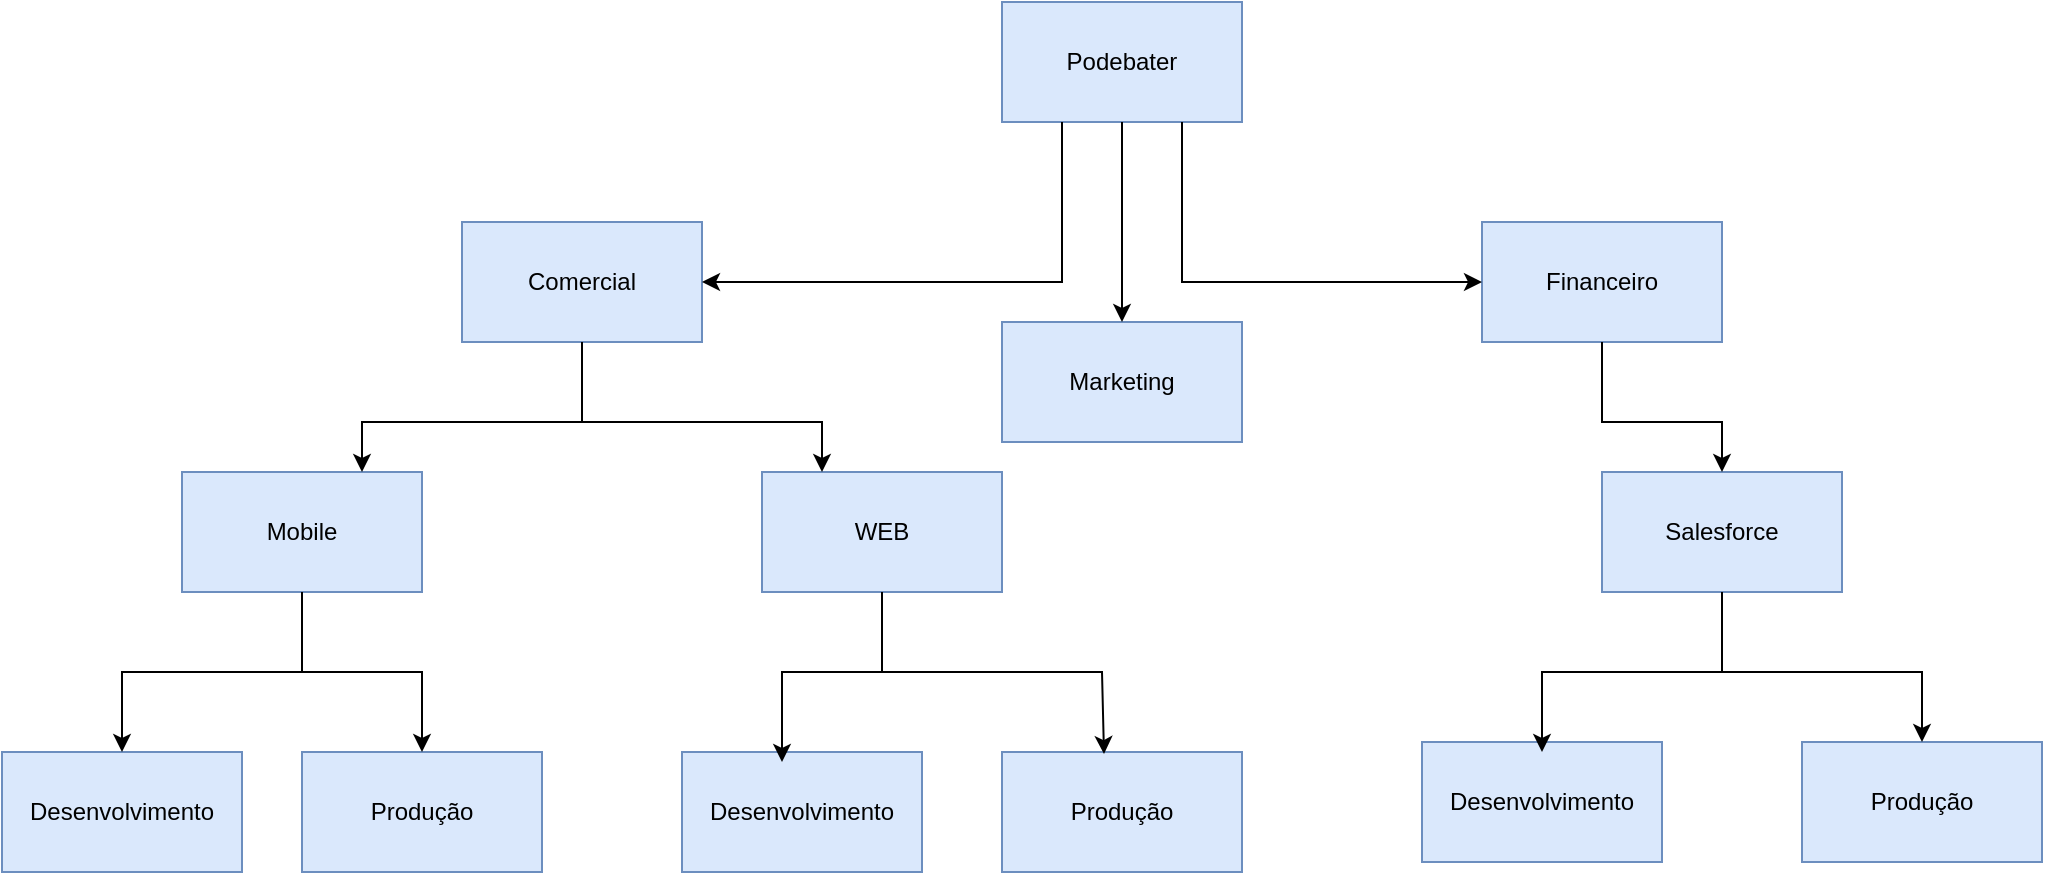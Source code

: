 <mxfile version="20.3.0" type="device" pages="2"><diagram id="e4m6oPnyQmK_Mry6V04D" name="organizacao_gcp"><mxGraphModel dx="2272" dy="905" grid="1" gridSize="10" guides="1" tooltips="1" connect="1" arrows="1" fold="1" page="1" pageScale="1" pageWidth="850" pageHeight="1100" math="0" shadow="0"><root><mxCell id="0"/><mxCell id="1" parent="0"/><mxCell id="CTZlk-Qry15hm3T9KYX4-1" value="" style="rounded=0;whiteSpace=wrap;html=1;fillColor=#dae8fc;strokeColor=#6c8ebf;" parent="1" vertex="1"><mxGeometry x="270" y="150" width="120" height="60" as="geometry"/></mxCell><mxCell id="CTZlk-Qry15hm3T9KYX4-2" value="Podebater" style="text;html=1;strokeColor=none;fillColor=none;align=center;verticalAlign=middle;whiteSpace=wrap;rounded=0;" parent="1" vertex="1"><mxGeometry x="300" y="165" width="60" height="30" as="geometry"/></mxCell><mxCell id="CTZlk-Qry15hm3T9KYX4-3" value="" style="rounded=0;whiteSpace=wrap;html=1;fillColor=#dae8fc;strokeColor=#6c8ebf;" parent="1" vertex="1"><mxGeometry y="260" width="120" height="60" as="geometry"/></mxCell><mxCell id="CTZlk-Qry15hm3T9KYX4-4" value="Comercial&lt;span style=&quot;color: rgba(0, 0, 0, 0); font-family: monospace; font-size: 0px; text-align: start;&quot;&gt;%3CmxGraphModel%3E%3Croot%3E%3CmxCell%20id%3D%220%22%2F%3E%3CmxCell%20id%3D%221%22%20parent%3D%220%22%2F%3E%3CmxCell%20id%3D%222%22%20value%3D%22%22%20style%3D%22rounded%3D0%3BwhiteSpace%3Dwrap%3Bhtml%3D1%3BfillColor%3D%23dae8fc%3BstrokeColor%3D%236c8ebf%3B%22%20vertex%3D%221%22%20parent%3D%221%22%3E%3CmxGeometry%20x%3D%22270%22%20y%3D%22150%22%20width%3D%22120%22%20height%3D%2260%22%20as%3D%22geometry%22%2F%3E%3C%2FmxCell%3E%3CmxCell%20id%3D%223%22%20value%3D%22Podebater%22%20style%3D%22text%3Bhtml%3D1%3BstrokeColor%3Dnone%3BfillColor%3Dnone%3Balign%3Dcenter%3BverticalAlign%3Dmiddle%3BwhiteSpace%3Dwrap%3Brounded%3D0%3B%22%20vertex%3D%221%22%20parent%3D%221%22%3E%3CmxGeometry%20x%3D%22300%22%20y%3D%22165%22%20width%3D%2260%22%20height%3D%2230%22%20as%3D%22geometry%22%2F%3E%3C%2FmxCell%3E%3C%2Froot%3E%3C%2FmxGraphModel%3E&lt;/span&gt;" style="text;html=1;strokeColor=none;fillColor=none;align=center;verticalAlign=middle;whiteSpace=wrap;rounded=0;" parent="1" vertex="1"><mxGeometry x="30" y="275" width="60" height="30" as="geometry"/></mxCell><mxCell id="CTZlk-Qry15hm3T9KYX4-5" value="" style="rounded=0;whiteSpace=wrap;html=1;fillColor=#dae8fc;strokeColor=#6c8ebf;" parent="1" vertex="1"><mxGeometry x="510" y="260" width="120" height="60" as="geometry"/></mxCell><mxCell id="CTZlk-Qry15hm3T9KYX4-6" value="Financeiro" style="text;html=1;strokeColor=none;fillColor=none;align=center;verticalAlign=middle;whiteSpace=wrap;rounded=0;" parent="1" vertex="1"><mxGeometry x="540" y="275" width="60" height="30" as="geometry"/></mxCell><mxCell id="CTZlk-Qry15hm3T9KYX4-7" value="" style="rounded=0;whiteSpace=wrap;html=1;fillColor=#dae8fc;strokeColor=#6c8ebf;" parent="1" vertex="1"><mxGeometry x="570" y="385" width="120" height="60" as="geometry"/></mxCell><mxCell id="CTZlk-Qry15hm3T9KYX4-8" value="Salesforce&lt;span style=&quot;color: rgba(0, 0, 0, 0); font-family: monospace; font-size: 0px; text-align: start;&quot;&gt;%3CmxGraphModel%3E%3Croot%3E%3CmxCell%20id%3D%220%22%2F%3E%3CmxCell%20id%3D%221%22%20parent%3D%220%22%2F%3E%3CmxCell%20id%3D%222%22%20value%3D%22%22%20style%3D%22rounded%3D0%3BwhiteSpace%3Dwrap%3Bhtml%3D1%3BfillColor%3D%23dae8fc%3BstrokeColor%3D%236c8ebf%3B%22%20vertex%3D%221%22%20parent%3D%221%22%3E%3CmxGeometry%20x%3D%22270%22%20y%3D%22150%22%20width%3D%22120%22%20height%3D%2260%22%20as%3D%22geometry%22%2F%3E%3C%2FmxCell%3E%3CmxCell%20id%3D%223%22%20value%3D%22Podebater%22%20style%3D%22text%3Bhtml%3D1%3BstrokeColor%3Dnone%3BfillColor%3Dnone%3Balign%3Dcenter%3BverticalAlign%3Dmiddle%3BwhiteSpace%3Dwrap%3Brounded%3D0%3B%22%20vertex%3D%221%22%20parent%3D%221%22%3E%3CmxGeometry%20x%3D%22300%22%20y%3D%22165%22%20width%3D%2260%22%20height%3D%2230%22%20as%3D%22geometry%22%2F%3E%3C%2FmxCell%3E%3C%2Froot%3E%3C%2FmxGraphModel%3E&lt;/span&gt;" style="text;html=1;strokeColor=none;fillColor=none;align=center;verticalAlign=middle;whiteSpace=wrap;rounded=0;" parent="1" vertex="1"><mxGeometry x="600" y="400" width="60" height="30" as="geometry"/></mxCell><mxCell id="CTZlk-Qry15hm3T9KYX4-9" value="" style="rounded=0;whiteSpace=wrap;html=1;fillColor=#dae8fc;strokeColor=#6c8ebf;" parent="1" vertex="1"><mxGeometry x="480" y="520" width="120" height="60" as="geometry"/></mxCell><mxCell id="CTZlk-Qry15hm3T9KYX4-10" value="Desenvolvimento" style="text;html=1;strokeColor=none;fillColor=none;align=center;verticalAlign=middle;whiteSpace=wrap;rounded=0;" parent="1" vertex="1"><mxGeometry x="510" y="535" width="60" height="30" as="geometry"/></mxCell><mxCell id="CTZlk-Qry15hm3T9KYX4-11" value="" style="rounded=0;whiteSpace=wrap;html=1;fillColor=#dae8fc;strokeColor=#6c8ebf;" parent="1" vertex="1"><mxGeometry x="-230" y="525" width="120" height="60" as="geometry"/></mxCell><mxCell id="CTZlk-Qry15hm3T9KYX4-12" value="Desenvolvimento" style="text;html=1;strokeColor=none;fillColor=none;align=center;verticalAlign=middle;whiteSpace=wrap;rounded=0;" parent="1" vertex="1"><mxGeometry x="-200" y="540" width="60" height="30" as="geometry"/></mxCell><mxCell id="CTZlk-Qry15hm3T9KYX4-13" value="" style="rounded=0;whiteSpace=wrap;html=1;fillColor=#dae8fc;strokeColor=#6c8ebf;" parent="1" vertex="1"><mxGeometry x="150" y="385" width="120" height="60" as="geometry"/></mxCell><mxCell id="CTZlk-Qry15hm3T9KYX4-14" value="WEB" style="text;html=1;strokeColor=none;fillColor=none;align=center;verticalAlign=middle;whiteSpace=wrap;rounded=0;" parent="1" vertex="1"><mxGeometry x="180" y="400" width="60" height="30" as="geometry"/></mxCell><mxCell id="CTZlk-Qry15hm3T9KYX4-15" value="" style="rounded=0;whiteSpace=wrap;html=1;fillColor=#dae8fc;strokeColor=#6c8ebf;" parent="1" vertex="1"><mxGeometry x="-140" y="385" width="120" height="60" as="geometry"/></mxCell><mxCell id="CTZlk-Qry15hm3T9KYX4-16" value="Mobile" style="text;html=1;strokeColor=none;fillColor=none;align=center;verticalAlign=middle;whiteSpace=wrap;rounded=0;" parent="1" vertex="1"><mxGeometry x="-110" y="400" width="60" height="30" as="geometry"/></mxCell><mxCell id="CTZlk-Qry15hm3T9KYX4-17" value="" style="rounded=0;whiteSpace=wrap;html=1;fillColor=#dae8fc;strokeColor=#6c8ebf;" parent="1" vertex="1"><mxGeometry x="670" y="520" width="120" height="60" as="geometry"/></mxCell><mxCell id="CTZlk-Qry15hm3T9KYX4-18" value="Produção" style="text;html=1;strokeColor=none;fillColor=none;align=center;verticalAlign=middle;whiteSpace=wrap;rounded=0;" parent="1" vertex="1"><mxGeometry x="700" y="535" width="60" height="30" as="geometry"/></mxCell><mxCell id="CTZlk-Qry15hm3T9KYX4-19" value="" style="rounded=0;whiteSpace=wrap;html=1;fillColor=#dae8fc;strokeColor=#6c8ebf;" parent="1" vertex="1"><mxGeometry x="-80" y="525" width="120" height="60" as="geometry"/></mxCell><mxCell id="CTZlk-Qry15hm3T9KYX4-20" value="Produção" style="text;html=1;strokeColor=none;fillColor=none;align=center;verticalAlign=middle;whiteSpace=wrap;rounded=0;" parent="1" vertex="1"><mxGeometry x="-50" y="540" width="60" height="30" as="geometry"/></mxCell><mxCell id="CTZlk-Qry15hm3T9KYX4-21" value="" style="rounded=0;whiteSpace=wrap;html=1;fillColor=#dae8fc;strokeColor=#6c8ebf;" parent="1" vertex="1"><mxGeometry x="110" y="525" width="120" height="60" as="geometry"/></mxCell><mxCell id="CTZlk-Qry15hm3T9KYX4-22" value="Desenvolvimento" style="text;html=1;strokeColor=none;fillColor=none;align=center;verticalAlign=middle;whiteSpace=wrap;rounded=0;" parent="1" vertex="1"><mxGeometry x="140" y="540" width="60" height="30" as="geometry"/></mxCell><mxCell id="CTZlk-Qry15hm3T9KYX4-23" value="" style="rounded=0;whiteSpace=wrap;html=1;fillColor=#dae8fc;strokeColor=#6c8ebf;" parent="1" vertex="1"><mxGeometry x="270" y="525" width="120" height="60" as="geometry"/></mxCell><mxCell id="CTZlk-Qry15hm3T9KYX4-24" value="Produção" style="text;html=1;strokeColor=none;fillColor=none;align=center;verticalAlign=middle;whiteSpace=wrap;rounded=0;" parent="1" vertex="1"><mxGeometry x="300" y="540" width="60" height="30" as="geometry"/></mxCell><mxCell id="CTZlk-Qry15hm3T9KYX4-26" value="" style="endArrow=classic;html=1;rounded=0;exitX=0.25;exitY=1;exitDx=0;exitDy=0;entryX=1;entryY=0.5;entryDx=0;entryDy=0;" parent="1" source="CTZlk-Qry15hm3T9KYX4-1" target="CTZlk-Qry15hm3T9KYX4-3" edge="1"><mxGeometry width="50" height="50" relative="1" as="geometry"><mxPoint x="400" y="490" as="sourcePoint"/><mxPoint x="450" y="440" as="targetPoint"/><Array as="points"><mxPoint x="300" y="290"/></Array></mxGeometry></mxCell><mxCell id="CTZlk-Qry15hm3T9KYX4-27" value="" style="endArrow=classic;html=1;rounded=0;exitX=0.25;exitY=1;exitDx=0;exitDy=0;entryX=0;entryY=0.5;entryDx=0;entryDy=0;" parent="1" target="CTZlk-Qry15hm3T9KYX4-5" edge="1"><mxGeometry width="50" height="50" relative="1" as="geometry"><mxPoint x="360" y="210" as="sourcePoint"/><mxPoint x="250" y="290" as="targetPoint"/><Array as="points"><mxPoint x="360" y="290"/></Array></mxGeometry></mxCell><mxCell id="CTZlk-Qry15hm3T9KYX4-30" value="" style="endArrow=classic;html=1;rounded=0;exitX=0.5;exitY=1;exitDx=0;exitDy=0;entryX=0.75;entryY=0;entryDx=0;entryDy=0;" parent="1" source="CTZlk-Qry15hm3T9KYX4-3" target="CTZlk-Qry15hm3T9KYX4-15" edge="1"><mxGeometry width="50" height="50" relative="1" as="geometry"><mxPoint x="400" y="490" as="sourcePoint"/><mxPoint x="450" y="440" as="targetPoint"/><Array as="points"><mxPoint x="60" y="360"/><mxPoint x="-50" y="360"/></Array></mxGeometry></mxCell><mxCell id="CTZlk-Qry15hm3T9KYX4-31" value="" style="endArrow=classic;html=1;rounded=0;entryX=0.25;entryY=0;entryDx=0;entryDy=0;" parent="1" target="CTZlk-Qry15hm3T9KYX4-13" edge="1"><mxGeometry width="50" height="50" relative="1" as="geometry"><mxPoint x="60" y="320" as="sourcePoint"/><mxPoint x="-40" y="395" as="targetPoint"/><Array as="points"><mxPoint x="60" y="350"/><mxPoint x="60" y="360"/><mxPoint x="120" y="360"/><mxPoint x="180" y="360"/></Array></mxGeometry></mxCell><mxCell id="CTZlk-Qry15hm3T9KYX4-32" value="" style="endArrow=classic;html=1;rounded=0;exitX=0.5;exitY=1;exitDx=0;exitDy=0;entryX=0.5;entryY=0;entryDx=0;entryDy=0;" parent="1" target="CTZlk-Qry15hm3T9KYX4-11" edge="1"><mxGeometry width="50" height="50" relative="1" as="geometry"><mxPoint x="-80" y="445" as="sourcePoint"/><mxPoint x="-190" y="510" as="targetPoint"/><Array as="points"><mxPoint x="-80" y="485"/><mxPoint x="-170" y="485"/></Array></mxGeometry></mxCell><mxCell id="CTZlk-Qry15hm3T9KYX4-33" value="" style="endArrow=classic;html=1;rounded=0;entryX=0.5;entryY=0;entryDx=0;entryDy=0;" parent="1" target="CTZlk-Qry15hm3T9KYX4-19" edge="1"><mxGeometry width="50" height="50" relative="1" as="geometry"><mxPoint x="-80" y="445" as="sourcePoint"/><mxPoint x="40" y="510" as="targetPoint"/><Array as="points"><mxPoint x="-80" y="475"/><mxPoint x="-80" y="485"/><mxPoint x="-20" y="485"/></Array></mxGeometry></mxCell><mxCell id="CTZlk-Qry15hm3T9KYX4-34" value="" style="endArrow=classic;html=1;rounded=0;exitX=0.5;exitY=1;exitDx=0;exitDy=0;" parent="1" edge="1"><mxGeometry width="50" height="50" relative="1" as="geometry"><mxPoint x="210" y="445" as="sourcePoint"/><mxPoint x="160" y="530" as="targetPoint"/><Array as="points"><mxPoint x="210" y="485"/><mxPoint x="160" y="485"/><mxPoint x="160" y="510"/></Array></mxGeometry></mxCell><mxCell id="CTZlk-Qry15hm3T9KYX4-35" value="" style="endArrow=classic;html=1;rounded=0;entryX=0.425;entryY=0.017;entryDx=0;entryDy=0;entryPerimeter=0;" parent="1" target="CTZlk-Qry15hm3T9KYX4-23" edge="1"><mxGeometry width="50" height="50" relative="1" as="geometry"><mxPoint x="210" y="445" as="sourcePoint"/><mxPoint x="270" y="525" as="targetPoint"/><Array as="points"><mxPoint x="210" y="475"/><mxPoint x="210" y="485"/><mxPoint x="320" y="485"/></Array></mxGeometry></mxCell><mxCell id="CTZlk-Qry15hm3T9KYX4-36" value="" style="endArrow=classic;html=1;rounded=0;exitX=0.5;exitY=1;exitDx=0;exitDy=0;entryX=0.5;entryY=0;entryDx=0;entryDy=0;" parent="1" edge="1"><mxGeometry width="50" height="50" relative="1" as="geometry"><mxPoint x="630" y="445" as="sourcePoint"/><mxPoint x="540" y="525" as="targetPoint"/><Array as="points"><mxPoint x="630" y="485"/><mxPoint x="540" y="485"/></Array></mxGeometry></mxCell><mxCell id="CTZlk-Qry15hm3T9KYX4-37" value="" style="endArrow=classic;html=1;rounded=0;entryX=0.5;entryY=0;entryDx=0;entryDy=0;" parent="1" target="CTZlk-Qry15hm3T9KYX4-17" edge="1"><mxGeometry width="50" height="50" relative="1" as="geometry"><mxPoint x="630" y="445" as="sourcePoint"/><mxPoint x="690" y="525" as="targetPoint"/><Array as="points"><mxPoint x="630" y="475"/><mxPoint x="630" y="485"/><mxPoint x="730" y="485"/></Array></mxGeometry></mxCell><mxCell id="CTZlk-Qry15hm3T9KYX4-38" value="" style="endArrow=classic;html=1;rounded=0;entryX=0.5;entryY=0;entryDx=0;entryDy=0;exitX=0.5;exitY=1;exitDx=0;exitDy=0;" parent="1" source="CTZlk-Qry15hm3T9KYX4-5" target="CTZlk-Qry15hm3T9KYX4-7" edge="1"><mxGeometry width="50" height="50" relative="1" as="geometry"><mxPoint x="400" y="490" as="sourcePoint"/><mxPoint x="450" y="440" as="targetPoint"/><Array as="points"><mxPoint x="570" y="360"/><mxPoint x="630" y="360"/></Array></mxGeometry></mxCell><mxCell id="SXTexP0RJcdM2hiW4FQw-1" value="" style="rounded=0;whiteSpace=wrap;html=1;fillColor=#dae8fc;strokeColor=#6c8ebf;" vertex="1" parent="1"><mxGeometry x="270" y="310" width="120" height="60" as="geometry"/></mxCell><mxCell id="SXTexP0RJcdM2hiW4FQw-2" value="Marketing" style="text;html=1;strokeColor=none;fillColor=none;align=center;verticalAlign=middle;whiteSpace=wrap;rounded=0;" vertex="1" parent="1"><mxGeometry x="300" y="325" width="60" height="30" as="geometry"/></mxCell><mxCell id="SXTexP0RJcdM2hiW4FQw-3" value="" style="endArrow=classic;html=1;rounded=0;exitX=0.5;exitY=1;exitDx=0;exitDy=0;entryX=0.5;entryY=0;entryDx=0;entryDy=0;" edge="1" parent="1" source="CTZlk-Qry15hm3T9KYX4-1" target="SXTexP0RJcdM2hiW4FQw-1"><mxGeometry width="50" height="50" relative="1" as="geometry"><mxPoint x="250" y="490" as="sourcePoint"/><mxPoint x="300" y="440" as="targetPoint"/></mxGeometry></mxCell></root></mxGraphModel></diagram><diagram id="anJdKiU21_A0dIV2KBNZ" name="organizacao_grupos"><mxGraphModel dx="1422" dy="905" grid="1" gridSize="10" guides="1" tooltips="1" connect="1" arrows="1" fold="1" page="1" pageScale="1" pageWidth="850" pageHeight="1100" math="0" shadow="0"><root><mxCell id="0"/><mxCell id="1" parent="0"/><mxCell id="CMy41NunHXwjMAyd6o0J-1" value="financeiro" style="rounded=0;whiteSpace=wrap;html=1;" parent="1" vertex="1"><mxGeometry x="120" y="400" width="120" height="60" as="geometry"/></mxCell><mxCell id="CMy41NunHXwjMAyd6o0J-2" value="devops" style="rounded=0;whiteSpace=wrap;html=1;" parent="1" vertex="1"><mxGeometry x="290" y="400" width="120" height="60" as="geometry"/></mxCell><mxCell id="CMy41NunHXwjMAyd6o0J-3" value="sre" style="rounded=0;whiteSpace=wrap;html=1;" parent="1" vertex="1"><mxGeometry x="450" y="400" width="120" height="60" as="geometry"/></mxCell><mxCell id="CMy41NunHXwjMAyd6o0J-4" value="marketing" style="rounded=0;whiteSpace=wrap;html=1;" parent="1" vertex="1"><mxGeometry x="620" y="400" width="120" height="60" as="geometry"/></mxCell><mxCell id="CMy41NunHXwjMAyd6o0J-5" value="Podebater" style="rounded=0;whiteSpace=wrap;html=1;" parent="1" vertex="1"><mxGeometry x="340" y="280" width="120" height="60" as="geometry"/></mxCell><mxCell id="bHDK233aMPdZyW1V3lz9-4" value="" style="strokeColor=#dddddd;shadow=1;strokeWidth=1;rounded=1;absoluteArcSize=1;arcSize=2;labelPosition=center;verticalLabelPosition=middle;align=center;verticalAlign=bottom;spacingLeft=0;fontColor=#999999;fontSize=12;whiteSpace=wrap;spacingBottom=2;" vertex="1" parent="1"><mxGeometry x="80" y="360" width="70" height="60" as="geometry"/></mxCell><mxCell id="bHDK233aMPdZyW1V3lz9-5" value="" style="sketch=0;dashed=0;connectable=0;html=1;fillColor=#757575;strokeColor=none;shape=mxgraph.gcp2.users;part=1;" vertex="1" parent="bHDK233aMPdZyW1V3lz9-4"><mxGeometry x="0.5" width="50" height="31.5" relative="1" as="geometry"><mxPoint x="-25" y="19.25" as="offset"/></mxGeometry></mxCell><mxCell id="bHDK233aMPdZyW1V3lz9-6" value="" style="strokeColor=#dddddd;shadow=1;strokeWidth=1;rounded=1;absoluteArcSize=1;arcSize=2;labelPosition=center;verticalLabelPosition=middle;align=center;verticalAlign=bottom;spacingLeft=0;fontColor=#999999;fontSize=12;whiteSpace=wrap;spacingBottom=2;" vertex="1" parent="1"><mxGeometry x="260" y="360" width="70" height="60" as="geometry"/></mxCell><mxCell id="bHDK233aMPdZyW1V3lz9-7" value="" style="sketch=0;dashed=0;connectable=0;html=1;fillColor=#757575;strokeColor=none;shape=mxgraph.gcp2.users;part=1;" vertex="1" parent="bHDK233aMPdZyW1V3lz9-6"><mxGeometry x="0.5" width="50" height="31.5" relative="1" as="geometry"><mxPoint x="-25" y="19.25" as="offset"/></mxGeometry></mxCell><mxCell id="bHDK233aMPdZyW1V3lz9-8" value="" style="strokeColor=#dddddd;shadow=1;strokeWidth=1;rounded=1;absoluteArcSize=1;arcSize=2;labelPosition=center;verticalLabelPosition=middle;align=center;verticalAlign=bottom;spacingLeft=0;fontColor=#999999;fontSize=12;whiteSpace=wrap;spacingBottom=2;fontStyle=1" vertex="1" parent="1"><mxGeometry x="425" y="360" width="70" height="60" as="geometry"/></mxCell><mxCell id="bHDK233aMPdZyW1V3lz9-9" value="" style="sketch=0;dashed=0;connectable=0;html=1;fillColor=#757575;strokeColor=none;shape=mxgraph.gcp2.users;part=1;" vertex="1" parent="bHDK233aMPdZyW1V3lz9-8"><mxGeometry x="0.5" width="50" height="31.5" relative="1" as="geometry"><mxPoint x="-25" y="19.25" as="offset"/></mxGeometry></mxCell><mxCell id="bHDK233aMPdZyW1V3lz9-10" value="" style="strokeColor=#dddddd;shadow=1;strokeWidth=1;rounded=1;absoluteArcSize=1;arcSize=2;labelPosition=center;verticalLabelPosition=middle;align=center;verticalAlign=bottom;spacingLeft=0;fontColor=#999999;fontSize=12;whiteSpace=wrap;spacingBottom=2;" vertex="1" parent="1"><mxGeometry x="590" y="360" width="70" height="60" as="geometry"/></mxCell><mxCell id="bHDK233aMPdZyW1V3lz9-11" value="" style="sketch=0;dashed=0;connectable=0;html=1;fillColor=#757575;strokeColor=none;shape=mxgraph.gcp2.users;part=1;" vertex="1" parent="bHDK233aMPdZyW1V3lz9-10"><mxGeometry x="0.5" width="50" height="31.5" relative="1" as="geometry"><mxPoint x="-25" y="19.25" as="offset"/></mxGeometry></mxCell><mxCell id="bHDK233aMPdZyW1V3lz9-12" value="" style="strokeColor=#dddddd;shadow=1;strokeWidth=1;rounded=1;absoluteArcSize=1;arcSize=2;labelPosition=center;verticalLabelPosition=middle;align=center;verticalAlign=bottom;spacingLeft=0;fontColor=#999999;fontSize=12;whiteSpace=wrap;spacingBottom=2;" vertex="1" parent="1"><mxGeometry x="145" y="570" width="70" height="60" as="geometry"/></mxCell><mxCell id="bHDK233aMPdZyW1V3lz9-13" value="" style="sketch=0;dashed=0;connectable=0;html=1;fillColor=#757575;strokeColor=none;shape=mxgraph.gcp2.users;part=1;" vertex="1" parent="bHDK233aMPdZyW1V3lz9-12"><mxGeometry x="0.5" width="50" height="31.5" relative="1" as="geometry"><mxPoint x="-25" y="19.25" as="offset"/></mxGeometry></mxCell><mxCell id="bHDK233aMPdZyW1V3lz9-14" value="" style="strokeColor=#dddddd;shadow=1;strokeWidth=1;rounded=1;absoluteArcSize=1;arcSize=2;labelPosition=center;verticalLabelPosition=middle;align=center;verticalAlign=bottom;spacingLeft=0;fontColor=#999999;fontSize=12;whiteSpace=wrap;spacingBottom=2;" vertex="1" parent="1"><mxGeometry x="315" y="570" width="70" height="60" as="geometry"/></mxCell><mxCell id="bHDK233aMPdZyW1V3lz9-15" value="" style="sketch=0;dashed=0;connectable=0;html=1;fillColor=#757575;strokeColor=none;shape=mxgraph.gcp2.users;part=1;" vertex="1" parent="bHDK233aMPdZyW1V3lz9-14"><mxGeometry x="0.5" width="50" height="31.5" relative="1" as="geometry"><mxPoint x="-25" y="19.25" as="offset"/></mxGeometry></mxCell><mxCell id="bHDK233aMPdZyW1V3lz9-16" value="" style="strokeColor=#dddddd;shadow=1;strokeWidth=1;rounded=1;absoluteArcSize=1;arcSize=2;labelPosition=center;verticalLabelPosition=middle;align=center;verticalAlign=bottom;spacingLeft=0;fontColor=#999999;fontSize=12;whiteSpace=wrap;spacingBottom=2;" vertex="1" parent="1"><mxGeometry x="475" y="570" width="70" height="60" as="geometry"/></mxCell><mxCell id="bHDK233aMPdZyW1V3lz9-17" value="" style="sketch=0;dashed=0;connectable=0;html=1;fillColor=#757575;strokeColor=none;shape=mxgraph.gcp2.users;part=1;" vertex="1" parent="bHDK233aMPdZyW1V3lz9-16"><mxGeometry x="0.5" width="50" height="31.5" relative="1" as="geometry"><mxPoint x="-25" y="19.25" as="offset"/></mxGeometry></mxCell><mxCell id="bHDK233aMPdZyW1V3lz9-18" value="" style="strokeColor=#dddddd;shadow=1;strokeWidth=1;rounded=1;absoluteArcSize=1;arcSize=2;labelPosition=center;verticalLabelPosition=middle;align=center;verticalAlign=bottom;spacingLeft=0;fontColor=#999999;fontSize=12;whiteSpace=wrap;spacingBottom=2;" vertex="1" parent="1"><mxGeometry x="645" y="570" width="70" height="60" as="geometry"/></mxCell><mxCell id="bHDK233aMPdZyW1V3lz9-19" value="" style="sketch=0;dashed=0;connectable=0;html=1;fillColor=#757575;strokeColor=none;shape=mxgraph.gcp2.users;part=1;" vertex="1" parent="bHDK233aMPdZyW1V3lz9-18"><mxGeometry x="0.5" width="50" height="31.5" relative="1" as="geometry"><mxPoint x="-25" y="19.25" as="offset"/></mxGeometry></mxCell><mxCell id="mMVfYEu4Z9fXZkHx363G-1" value="" style="endArrow=classic;html=1;rounded=0;exitX=0.5;exitY=1;exitDx=0;exitDy=0;entryX=0.5;entryY=0;entryDx=0;entryDy=0;" edge="1" parent="1" source="CMy41NunHXwjMAyd6o0J-2" target="bHDK233aMPdZyW1V3lz9-14"><mxGeometry width="50" height="50" relative="1" as="geometry"><mxPoint x="400" y="490" as="sourcePoint"/><mxPoint x="450" y="440" as="targetPoint"/></mxGeometry></mxCell><mxCell id="mMVfYEu4Z9fXZkHx363G-2" value="" style="endArrow=classic;html=1;rounded=0;exitX=0.5;exitY=1;exitDx=0;exitDy=0;entryX=0.5;entryY=0;entryDx=0;entryDy=0;" edge="1" parent="1"><mxGeometry width="50" height="50" relative="1" as="geometry"><mxPoint x="509.5" y="460" as="sourcePoint"/><mxPoint x="509.5" y="570" as="targetPoint"/></mxGeometry></mxCell><mxCell id="mMVfYEu4Z9fXZkHx363G-3" value="" style="endArrow=classic;html=1;rounded=0;exitX=0.5;exitY=1;exitDx=0;exitDy=0;entryX=0.5;entryY=0;entryDx=0;entryDy=0;" edge="1" parent="1"><mxGeometry width="50" height="50" relative="1" as="geometry"><mxPoint x="679.5" y="460" as="sourcePoint"/><mxPoint x="679.5" y="570" as="targetPoint"/></mxGeometry></mxCell><mxCell id="mMVfYEu4Z9fXZkHx363G-4" value="" style="endArrow=classic;html=1;rounded=0;exitX=0.5;exitY=1;exitDx=0;exitDy=0;entryX=0.5;entryY=0;entryDx=0;entryDy=0;" edge="1" parent="1"><mxGeometry width="50" height="50" relative="1" as="geometry"><mxPoint x="179.5" y="460" as="sourcePoint"/><mxPoint x="179.5" y="570" as="targetPoint"/></mxGeometry></mxCell><mxCell id="mMVfYEu4Z9fXZkHx363G-5" value="" style="endArrow=classic;html=1;rounded=0;exitX=0;exitY=0.5;exitDx=0;exitDy=0;entryX=0.5;entryY=0;entryDx=0;entryDy=0;" edge="1" parent="1" source="CMy41NunHXwjMAyd6o0J-5"><mxGeometry width="50" height="50" relative="1" as="geometry"><mxPoint x="179.5" y="290" as="sourcePoint"/><mxPoint x="179.5" y="400" as="targetPoint"/><Array as="points"><mxPoint x="180" y="310"/></Array></mxGeometry></mxCell><mxCell id="mMVfYEu4Z9fXZkHx363G-6" value="" style="endArrow=classic;html=1;rounded=0;exitX=1;exitY=0.5;exitDx=0;exitDy=0;entryX=0.5;entryY=0;entryDx=0;entryDy=0;" edge="1" parent="1" source="CMy41NunHXwjMAyd6o0J-5"><mxGeometry width="50" height="50" relative="1" as="geometry"><mxPoint x="679.5" y="290" as="sourcePoint"/><mxPoint x="679.5" y="400" as="targetPoint"/><Array as="points"><mxPoint x="680" y="310"/></Array></mxGeometry></mxCell><mxCell id="mMVfYEu4Z9fXZkHx363G-7" value="" style="endArrow=classic;html=1;rounded=0;exitX=0.5;exitY=1;exitDx=0;exitDy=0;entryX=0.5;entryY=0;entryDx=0;entryDy=0;" edge="1" parent="1" source="CMy41NunHXwjMAyd6o0J-5"><mxGeometry width="50" height="50" relative="1" as="geometry"><mxPoint x="349.5" y="290" as="sourcePoint"/><mxPoint x="349.5" y="400" as="targetPoint"/><Array as="points"><mxPoint x="400" y="360"/><mxPoint x="350" y="360"/></Array></mxGeometry></mxCell><mxCell id="mMVfYEu4Z9fXZkHx363G-8" value="" style="endArrow=classic;html=1;rounded=0;exitX=0.592;exitY=1.033;exitDx=0;exitDy=0;entryX=0.5;entryY=0;entryDx=0;entryDy=0;exitPerimeter=0;" edge="1" parent="1" source="CMy41NunHXwjMAyd6o0J-5" target="CMy41NunHXwjMAyd6o0J-3"><mxGeometry width="50" height="50" relative="1" as="geometry"><mxPoint x="410" y="350" as="sourcePoint"/><mxPoint x="359.5" y="410" as="targetPoint"/><Array as="points"><mxPoint x="410" y="360"/><mxPoint x="510" y="360"/></Array></mxGeometry></mxCell></root></mxGraphModel></diagram></mxfile>